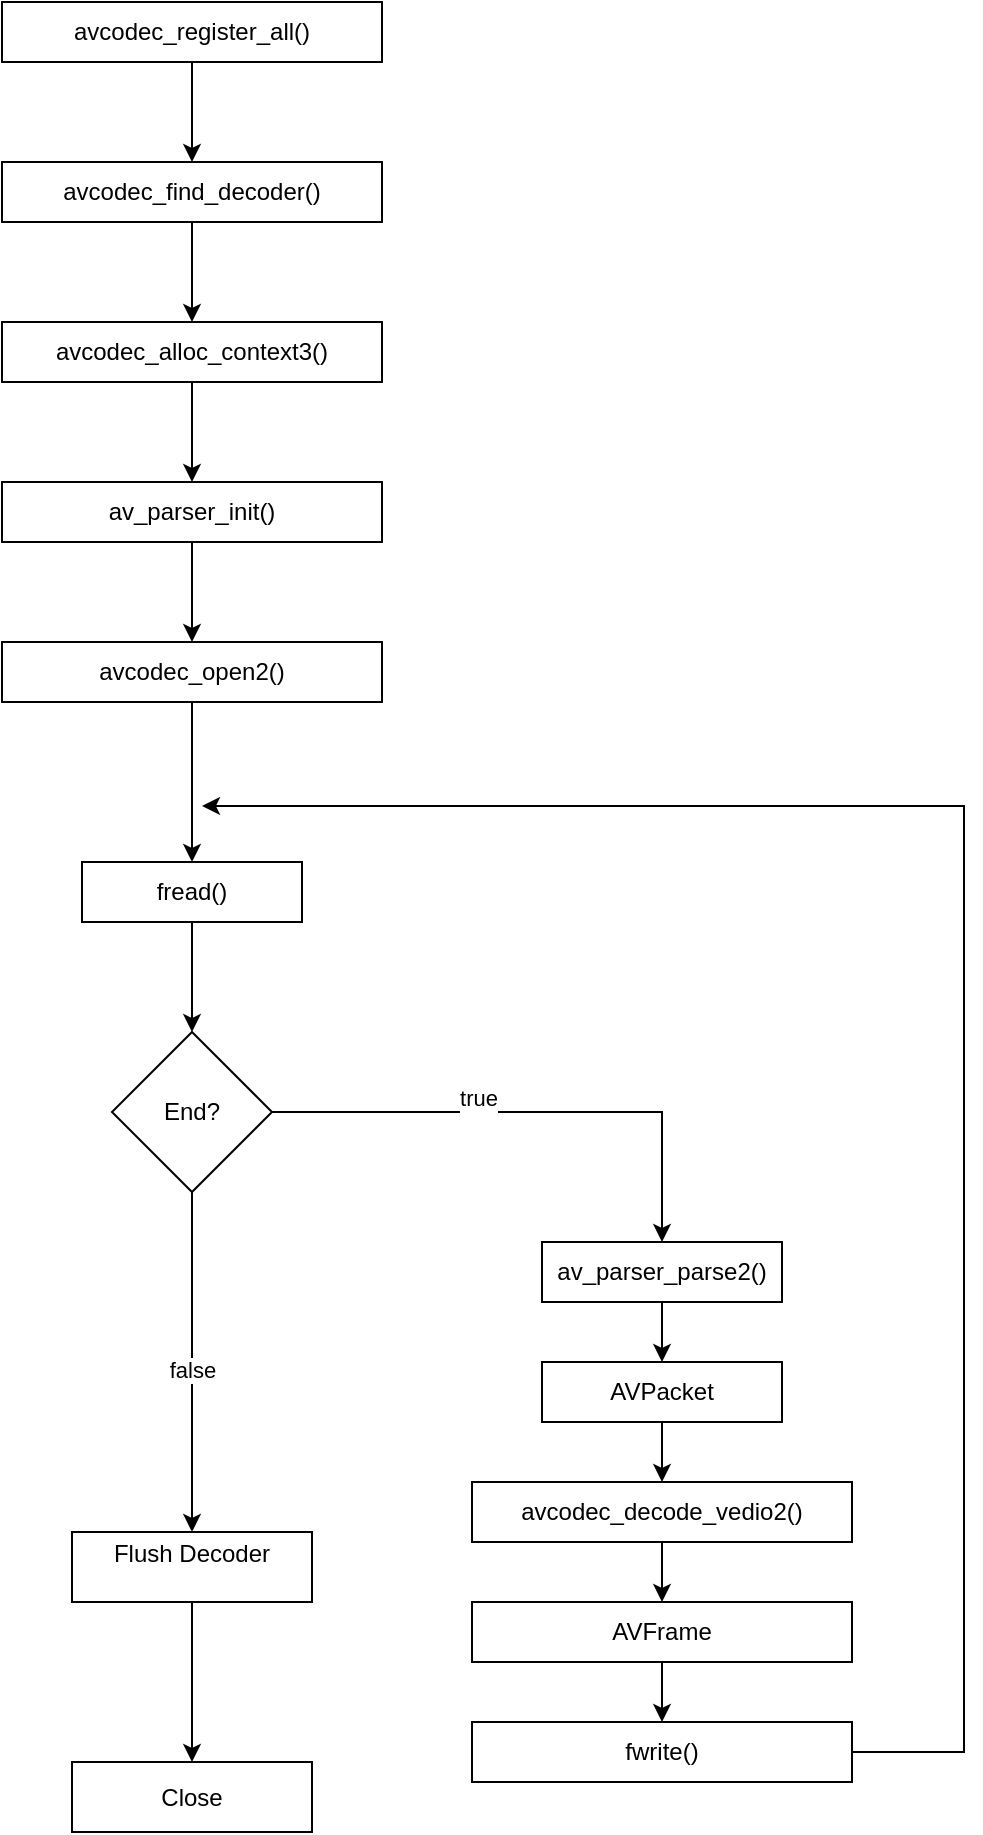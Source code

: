 <mxfile version="24.7.17">
  <diagram id="C5RBs43oDa-KdzZeNtuy" name="Page-1">
    <mxGraphModel dx="1395" dy="643" grid="1" gridSize="10" guides="1" tooltips="1" connect="1" arrows="1" fold="1" page="1" pageScale="1" pageWidth="827" pageHeight="1169" math="0" shadow="0">
      <root>
        <mxCell id="WIyWlLk6GJQsqaUBKTNV-0" />
        <mxCell id="WIyWlLk6GJQsqaUBKTNV-1" parent="WIyWlLk6GJQsqaUBKTNV-0" />
        <mxCell id="I8uJw4wp6CpWQ23IQqBK-2" value="" style="edgeStyle=orthogonalEdgeStyle;rounded=0;orthogonalLoop=1;jettySize=auto;html=1;" edge="1" parent="WIyWlLk6GJQsqaUBKTNV-1" source="I8uJw4wp6CpWQ23IQqBK-0" target="I8uJw4wp6CpWQ23IQqBK-1">
          <mxGeometry relative="1" as="geometry" />
        </mxCell>
        <mxCell id="I8uJw4wp6CpWQ23IQqBK-0" value="avcodec_register_all()" style="rounded=0;whiteSpace=wrap;html=1;" vertex="1" parent="WIyWlLk6GJQsqaUBKTNV-1">
          <mxGeometry x="120" y="40" width="190" height="30" as="geometry" />
        </mxCell>
        <mxCell id="I8uJw4wp6CpWQ23IQqBK-4" value="" style="edgeStyle=orthogonalEdgeStyle;rounded=0;orthogonalLoop=1;jettySize=auto;html=1;" edge="1" parent="WIyWlLk6GJQsqaUBKTNV-1" source="I8uJw4wp6CpWQ23IQqBK-1" target="I8uJw4wp6CpWQ23IQqBK-3">
          <mxGeometry relative="1" as="geometry" />
        </mxCell>
        <mxCell id="I8uJw4wp6CpWQ23IQqBK-1" value="avcodec_find_decoder()" style="rounded=0;whiteSpace=wrap;html=1;" vertex="1" parent="WIyWlLk6GJQsqaUBKTNV-1">
          <mxGeometry x="120" y="120" width="190" height="30" as="geometry" />
        </mxCell>
        <mxCell id="I8uJw4wp6CpWQ23IQqBK-6" value="" style="edgeStyle=orthogonalEdgeStyle;rounded=0;orthogonalLoop=1;jettySize=auto;html=1;" edge="1" parent="WIyWlLk6GJQsqaUBKTNV-1" source="I8uJw4wp6CpWQ23IQqBK-3" target="I8uJw4wp6CpWQ23IQqBK-5">
          <mxGeometry relative="1" as="geometry" />
        </mxCell>
        <mxCell id="I8uJw4wp6CpWQ23IQqBK-3" value="avcodec_alloc_context3()" style="rounded=0;whiteSpace=wrap;html=1;" vertex="1" parent="WIyWlLk6GJQsqaUBKTNV-1">
          <mxGeometry x="120" y="200" width="190" height="30" as="geometry" />
        </mxCell>
        <mxCell id="I8uJw4wp6CpWQ23IQqBK-8" value="" style="edgeStyle=orthogonalEdgeStyle;rounded=0;orthogonalLoop=1;jettySize=auto;html=1;" edge="1" parent="WIyWlLk6GJQsqaUBKTNV-1" source="I8uJw4wp6CpWQ23IQqBK-5" target="I8uJw4wp6CpWQ23IQqBK-7">
          <mxGeometry relative="1" as="geometry" />
        </mxCell>
        <mxCell id="I8uJw4wp6CpWQ23IQqBK-5" value="av_parser_init()" style="rounded=0;whiteSpace=wrap;html=1;" vertex="1" parent="WIyWlLk6GJQsqaUBKTNV-1">
          <mxGeometry x="120" y="280" width="190" height="30" as="geometry" />
        </mxCell>
        <mxCell id="I8uJw4wp6CpWQ23IQqBK-10" value="" style="edgeStyle=orthogonalEdgeStyle;rounded=0;orthogonalLoop=1;jettySize=auto;html=1;" edge="1" parent="WIyWlLk6GJQsqaUBKTNV-1" source="I8uJw4wp6CpWQ23IQqBK-7" target="I8uJw4wp6CpWQ23IQqBK-9">
          <mxGeometry relative="1" as="geometry" />
        </mxCell>
        <mxCell id="I8uJw4wp6CpWQ23IQqBK-7" value="avcodec_open2()" style="rounded=0;whiteSpace=wrap;html=1;" vertex="1" parent="WIyWlLk6GJQsqaUBKTNV-1">
          <mxGeometry x="120" y="360" width="190" height="30" as="geometry" />
        </mxCell>
        <mxCell id="I8uJw4wp6CpWQ23IQqBK-12" value="" style="edgeStyle=orthogonalEdgeStyle;rounded=0;orthogonalLoop=1;jettySize=auto;html=1;" edge="1" parent="WIyWlLk6GJQsqaUBKTNV-1" source="I8uJw4wp6CpWQ23IQqBK-9" target="I8uJw4wp6CpWQ23IQqBK-11">
          <mxGeometry relative="1" as="geometry" />
        </mxCell>
        <mxCell id="I8uJw4wp6CpWQ23IQqBK-9" value="fread()" style="rounded=0;whiteSpace=wrap;html=1;" vertex="1" parent="WIyWlLk6GJQsqaUBKTNV-1">
          <mxGeometry x="160" y="470" width="110" height="30" as="geometry" />
        </mxCell>
        <mxCell id="I8uJw4wp6CpWQ23IQqBK-14" value="" style="edgeStyle=orthogonalEdgeStyle;rounded=0;orthogonalLoop=1;jettySize=auto;html=1;" edge="1" parent="WIyWlLk6GJQsqaUBKTNV-1" source="I8uJw4wp6CpWQ23IQqBK-11" target="I8uJw4wp6CpWQ23IQqBK-13">
          <mxGeometry relative="1" as="geometry" />
        </mxCell>
        <mxCell id="I8uJw4wp6CpWQ23IQqBK-15" value="true&lt;div&gt;&lt;br&gt;&lt;/div&gt;" style="edgeLabel;html=1;align=center;verticalAlign=middle;resizable=0;points=[];" vertex="1" connectable="0" parent="I8uJw4wp6CpWQ23IQqBK-14">
          <mxGeometry x="-0.208" y="3" relative="1" as="geometry">
            <mxPoint y="3" as="offset" />
          </mxGeometry>
        </mxCell>
        <mxCell id="I8uJw4wp6CpWQ23IQqBK-27" value="" style="edgeStyle=orthogonalEdgeStyle;rounded=0;orthogonalLoop=1;jettySize=auto;html=1;" edge="1" parent="WIyWlLk6GJQsqaUBKTNV-1" source="I8uJw4wp6CpWQ23IQqBK-11" target="I8uJw4wp6CpWQ23IQqBK-26">
          <mxGeometry relative="1" as="geometry" />
        </mxCell>
        <mxCell id="I8uJw4wp6CpWQ23IQqBK-28" value="false" style="edgeLabel;html=1;align=center;verticalAlign=middle;resizable=0;points=[];" vertex="1" connectable="0" parent="I8uJw4wp6CpWQ23IQqBK-27">
          <mxGeometry x="0.044" relative="1" as="geometry">
            <mxPoint as="offset" />
          </mxGeometry>
        </mxCell>
        <mxCell id="I8uJw4wp6CpWQ23IQqBK-11" value="End?" style="rhombus;whiteSpace=wrap;html=1;rounded=0;" vertex="1" parent="WIyWlLk6GJQsqaUBKTNV-1">
          <mxGeometry x="175" y="555" width="80" height="80" as="geometry" />
        </mxCell>
        <mxCell id="I8uJw4wp6CpWQ23IQqBK-17" value="" style="edgeStyle=orthogonalEdgeStyle;rounded=0;orthogonalLoop=1;jettySize=auto;html=1;" edge="1" parent="WIyWlLk6GJQsqaUBKTNV-1" source="I8uJw4wp6CpWQ23IQqBK-13" target="I8uJw4wp6CpWQ23IQqBK-16">
          <mxGeometry relative="1" as="geometry" />
        </mxCell>
        <mxCell id="I8uJw4wp6CpWQ23IQqBK-13" value="av_parser_parse2()" style="whiteSpace=wrap;html=1;rounded=0;" vertex="1" parent="WIyWlLk6GJQsqaUBKTNV-1">
          <mxGeometry x="390" y="660" width="120" height="30" as="geometry" />
        </mxCell>
        <mxCell id="I8uJw4wp6CpWQ23IQqBK-19" value="" style="edgeStyle=orthogonalEdgeStyle;rounded=0;orthogonalLoop=1;jettySize=auto;html=1;" edge="1" parent="WIyWlLk6GJQsqaUBKTNV-1" source="I8uJw4wp6CpWQ23IQqBK-16" target="I8uJw4wp6CpWQ23IQqBK-18">
          <mxGeometry relative="1" as="geometry" />
        </mxCell>
        <mxCell id="I8uJw4wp6CpWQ23IQqBK-16" value="AVPacket" style="whiteSpace=wrap;html=1;rounded=0;" vertex="1" parent="WIyWlLk6GJQsqaUBKTNV-1">
          <mxGeometry x="390" y="720" width="120" height="30" as="geometry" />
        </mxCell>
        <mxCell id="I8uJw4wp6CpWQ23IQqBK-21" value="" style="edgeStyle=orthogonalEdgeStyle;rounded=0;orthogonalLoop=1;jettySize=auto;html=1;" edge="1" parent="WIyWlLk6GJQsqaUBKTNV-1" source="I8uJw4wp6CpWQ23IQqBK-18" target="I8uJw4wp6CpWQ23IQqBK-20">
          <mxGeometry relative="1" as="geometry" />
        </mxCell>
        <mxCell id="I8uJw4wp6CpWQ23IQqBK-18" value="avcodec_decode_vedio2()" style="whiteSpace=wrap;html=1;rounded=0;" vertex="1" parent="WIyWlLk6GJQsqaUBKTNV-1">
          <mxGeometry x="355" y="780" width="190" height="30" as="geometry" />
        </mxCell>
        <mxCell id="I8uJw4wp6CpWQ23IQqBK-23" value="" style="edgeStyle=orthogonalEdgeStyle;rounded=0;orthogonalLoop=1;jettySize=auto;html=1;" edge="1" parent="WIyWlLk6GJQsqaUBKTNV-1" source="I8uJw4wp6CpWQ23IQqBK-20" target="I8uJw4wp6CpWQ23IQqBK-22">
          <mxGeometry relative="1" as="geometry" />
        </mxCell>
        <mxCell id="I8uJw4wp6CpWQ23IQqBK-20" value="AVFrame" style="whiteSpace=wrap;html=1;rounded=0;" vertex="1" parent="WIyWlLk6GJQsqaUBKTNV-1">
          <mxGeometry x="355" y="840" width="190" height="30" as="geometry" />
        </mxCell>
        <mxCell id="I8uJw4wp6CpWQ23IQqBK-24" style="edgeStyle=orthogonalEdgeStyle;rounded=0;orthogonalLoop=1;jettySize=auto;html=1;" edge="1" parent="WIyWlLk6GJQsqaUBKTNV-1" source="I8uJw4wp6CpWQ23IQqBK-22">
          <mxGeometry relative="1" as="geometry">
            <mxPoint x="220" y="442" as="targetPoint" />
            <Array as="points">
              <mxPoint x="601" y="915" />
              <mxPoint x="601" y="442" />
            </Array>
          </mxGeometry>
        </mxCell>
        <mxCell id="I8uJw4wp6CpWQ23IQqBK-22" value="fwrite()" style="whiteSpace=wrap;html=1;rounded=0;" vertex="1" parent="WIyWlLk6GJQsqaUBKTNV-1">
          <mxGeometry x="355" y="900" width="190" height="30" as="geometry" />
        </mxCell>
        <mxCell id="I8uJw4wp6CpWQ23IQqBK-30" value="" style="edgeStyle=orthogonalEdgeStyle;rounded=0;orthogonalLoop=1;jettySize=auto;html=1;" edge="1" parent="WIyWlLk6GJQsqaUBKTNV-1" source="I8uJw4wp6CpWQ23IQqBK-26" target="I8uJw4wp6CpWQ23IQqBK-29">
          <mxGeometry relative="1" as="geometry" />
        </mxCell>
        <mxCell id="I8uJw4wp6CpWQ23IQqBK-26" value="Flush Decoder&lt;div&gt;&lt;br&gt;&lt;/div&gt;" style="whiteSpace=wrap;html=1;rounded=0;" vertex="1" parent="WIyWlLk6GJQsqaUBKTNV-1">
          <mxGeometry x="155" y="805" width="120" height="35" as="geometry" />
        </mxCell>
        <mxCell id="I8uJw4wp6CpWQ23IQqBK-29" value="&lt;div&gt;Close&lt;/div&gt;" style="whiteSpace=wrap;html=1;rounded=0;" vertex="1" parent="WIyWlLk6GJQsqaUBKTNV-1">
          <mxGeometry x="155" y="920" width="120" height="35" as="geometry" />
        </mxCell>
      </root>
    </mxGraphModel>
  </diagram>
</mxfile>
